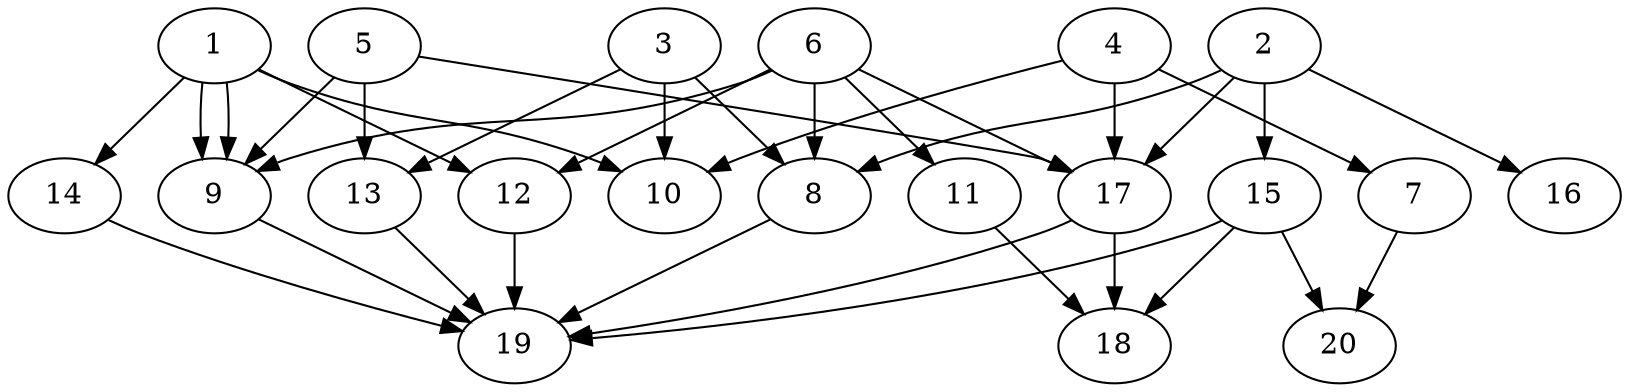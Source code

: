 // DAG automatically generated by daggen at Wed Jul 24 21:20:53 2019
// ./daggen --dot -n 20 --ccr 0.3 --fat 0.8 --regular 0.5 --density 0.7 --mindata 5242880 --maxdata 52428800 
digraph G {
  1 [size="46970880", alpha="0.10", expect_size="14091264"] 
  1 -> 9 [size ="14091264"]
  1 -> 9 [size ="14091264"]
  1 -> 10 [size ="14091264"]
  1 -> 12 [size ="14091264"]
  1 -> 14 [size ="14091264"]
  2 [size="26722987", alpha="0.17", expect_size="8016896"] 
  2 -> 8 [size ="8016896"]
  2 -> 15 [size ="8016896"]
  2 -> 16 [size ="8016896"]
  2 -> 17 [size ="8016896"]
  3 [size="145445547", alpha="0.09", expect_size="43633664"] 
  3 -> 8 [size ="43633664"]
  3 -> 10 [size ="43633664"]
  3 -> 13 [size ="43633664"]
  4 [size="143646720", alpha="0.11", expect_size="43094016"] 
  4 -> 7 [size ="43094016"]
  4 -> 10 [size ="43094016"]
  4 -> 17 [size ="43094016"]
  5 [size="43595093", alpha="0.01", expect_size="13078528"] 
  5 -> 9 [size ="13078528"]
  5 -> 13 [size ="13078528"]
  5 -> 17 [size ="13078528"]
  6 [size="121565867", alpha="0.04", expect_size="36469760"] 
  6 -> 8 [size ="36469760"]
  6 -> 9 [size ="36469760"]
  6 -> 11 [size ="36469760"]
  6 -> 12 [size ="36469760"]
  6 -> 17 [size ="36469760"]
  7 [size="80223573", alpha="0.09", expect_size="24067072"] 
  7 -> 20 [size ="24067072"]
  8 [size="117643947", alpha="0.13", expect_size="35293184"] 
  8 -> 19 [size ="35293184"]
  9 [size="39826773", alpha="0.03", expect_size="11948032"] 
  9 -> 19 [size ="11948032"]
  10 [size="169120427", alpha="0.17", expect_size="50736128"] 
  11 [size="82322773", alpha="0.06", expect_size="24696832"] 
  11 -> 18 [size ="24696832"]
  12 [size="159924907", alpha="0.19", expect_size="47977472"] 
  12 -> 19 [size ="47977472"]
  13 [size="139697493", alpha="0.18", expect_size="41909248"] 
  13 -> 19 [size ="41909248"]
  14 [size="55657813", alpha="0.18", expect_size="16697344"] 
  14 -> 19 [size ="16697344"]
  15 [size="142690987", alpha="0.13", expect_size="42807296"] 
  15 -> 18 [size ="42807296"]
  15 -> 19 [size ="42807296"]
  15 -> 20 [size ="42807296"]
  16 [size="153746773", alpha="0.10", expect_size="46124032"] 
  17 [size="31607467", alpha="0.09", expect_size="9482240"] 
  17 -> 18 [size ="9482240"]
  17 -> 19 [size ="9482240"]
  18 [size="104830293", alpha="0.08", expect_size="31449088"] 
  19 [size="48394240", alpha="0.05", expect_size="14518272"] 
  20 [size="74625707", alpha="0.03", expect_size="22387712"] 
}
